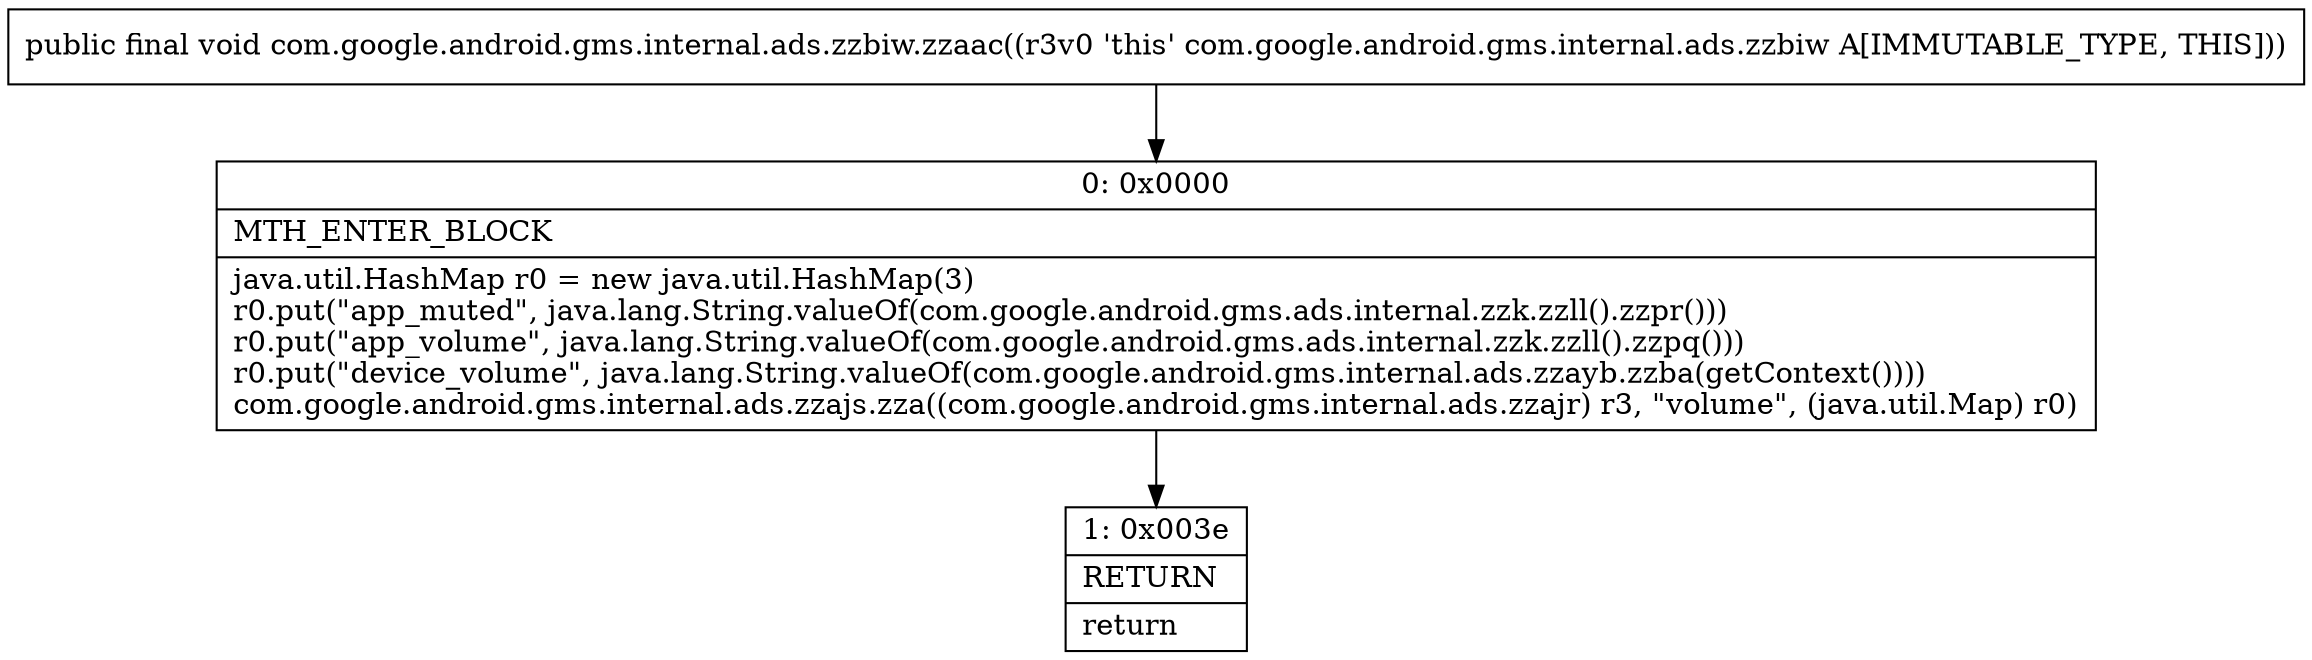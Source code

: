 digraph "CFG forcom.google.android.gms.internal.ads.zzbiw.zzaac()V" {
Node_0 [shape=record,label="{0\:\ 0x0000|MTH_ENTER_BLOCK\l|java.util.HashMap r0 = new java.util.HashMap(3)\lr0.put(\"app_muted\", java.lang.String.valueOf(com.google.android.gms.ads.internal.zzk.zzll().zzpr()))\lr0.put(\"app_volume\", java.lang.String.valueOf(com.google.android.gms.ads.internal.zzk.zzll().zzpq()))\lr0.put(\"device_volume\", java.lang.String.valueOf(com.google.android.gms.internal.ads.zzayb.zzba(getContext())))\lcom.google.android.gms.internal.ads.zzajs.zza((com.google.android.gms.internal.ads.zzajr) r3, \"volume\", (java.util.Map) r0)\l}"];
Node_1 [shape=record,label="{1\:\ 0x003e|RETURN\l|return\l}"];
MethodNode[shape=record,label="{public final void com.google.android.gms.internal.ads.zzbiw.zzaac((r3v0 'this' com.google.android.gms.internal.ads.zzbiw A[IMMUTABLE_TYPE, THIS])) }"];
MethodNode -> Node_0;
Node_0 -> Node_1;
}

